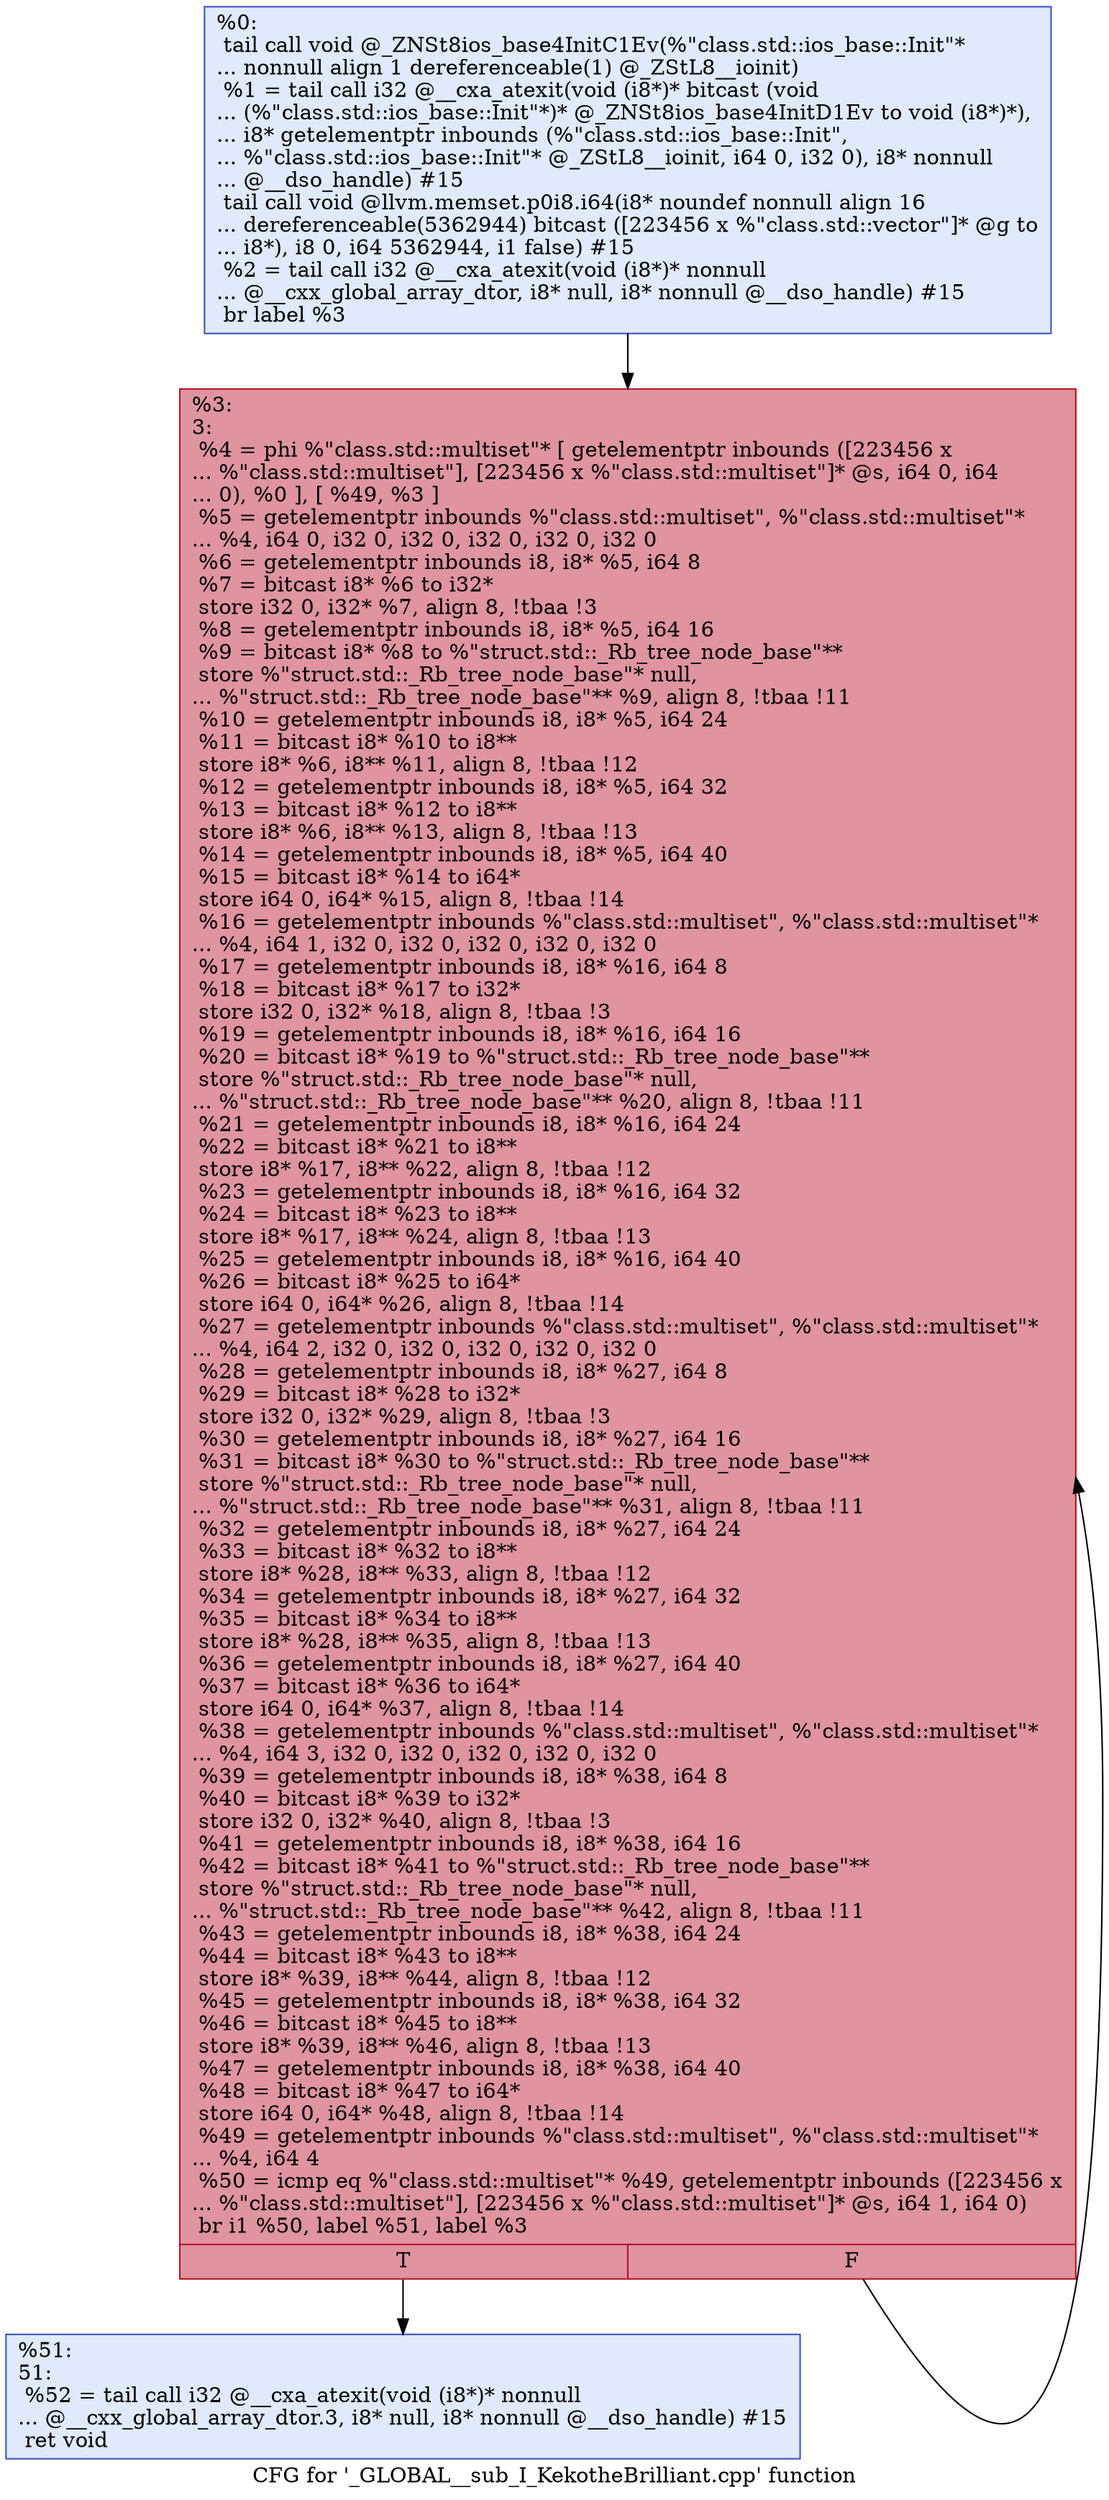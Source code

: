 digraph "CFG for '_GLOBAL__sub_I_KekotheBrilliant.cpp' function" {
	label="CFG for '_GLOBAL__sub_I_KekotheBrilliant.cpp' function";

	Node0x558fa3ed3e80 [shape=record,color="#3d50c3ff", style=filled, fillcolor="#b9d0f970",label="{%0:\l  tail call void @_ZNSt8ios_base4InitC1Ev(%\"class.std::ios_base::Init\"*\l... nonnull align 1 dereferenceable(1) @_ZStL8__ioinit)\l  %1 = tail call i32 @__cxa_atexit(void (i8*)* bitcast (void\l... (%\"class.std::ios_base::Init\"*)* @_ZNSt8ios_base4InitD1Ev to void (i8*)*),\l... i8* getelementptr inbounds (%\"class.std::ios_base::Init\",\l... %\"class.std::ios_base::Init\"* @_ZStL8__ioinit, i64 0, i32 0), i8* nonnull\l... @__dso_handle) #15\l  tail call void @llvm.memset.p0i8.i64(i8* noundef nonnull align 16\l... dereferenceable(5362944) bitcast ([223456 x %\"class.std::vector\"]* @g to\l... i8*), i8 0, i64 5362944, i1 false) #15\l  %2 = tail call i32 @__cxa_atexit(void (i8*)* nonnull\l... @__cxx_global_array_dtor, i8* null, i8* nonnull @__dso_handle) #15\l  br label %3\l}"];
	Node0x558fa3ed3e80 -> Node0x558fa3ed4d30;
	Node0x558fa3ed4d30 [shape=record,color="#b70d28ff", style=filled, fillcolor="#b70d2870",label="{%3:\l3:                                                \l  %4 = phi %\"class.std::multiset\"* [ getelementptr inbounds ([223456 x\l... %\"class.std::multiset\"], [223456 x %\"class.std::multiset\"]* @s, i64 0, i64\l... 0), %0 ], [ %49, %3 ]\l  %5 = getelementptr inbounds %\"class.std::multiset\", %\"class.std::multiset\"*\l... %4, i64 0, i32 0, i32 0, i32 0, i32 0, i32 0\l  %6 = getelementptr inbounds i8, i8* %5, i64 8\l  %7 = bitcast i8* %6 to i32*\l  store i32 0, i32* %7, align 8, !tbaa !3\l  %8 = getelementptr inbounds i8, i8* %5, i64 16\l  %9 = bitcast i8* %8 to %\"struct.std::_Rb_tree_node_base\"**\l  store %\"struct.std::_Rb_tree_node_base\"* null,\l... %\"struct.std::_Rb_tree_node_base\"** %9, align 8, !tbaa !11\l  %10 = getelementptr inbounds i8, i8* %5, i64 24\l  %11 = bitcast i8* %10 to i8**\l  store i8* %6, i8** %11, align 8, !tbaa !12\l  %12 = getelementptr inbounds i8, i8* %5, i64 32\l  %13 = bitcast i8* %12 to i8**\l  store i8* %6, i8** %13, align 8, !tbaa !13\l  %14 = getelementptr inbounds i8, i8* %5, i64 40\l  %15 = bitcast i8* %14 to i64*\l  store i64 0, i64* %15, align 8, !tbaa !14\l  %16 = getelementptr inbounds %\"class.std::multiset\", %\"class.std::multiset\"*\l... %4, i64 1, i32 0, i32 0, i32 0, i32 0, i32 0\l  %17 = getelementptr inbounds i8, i8* %16, i64 8\l  %18 = bitcast i8* %17 to i32*\l  store i32 0, i32* %18, align 8, !tbaa !3\l  %19 = getelementptr inbounds i8, i8* %16, i64 16\l  %20 = bitcast i8* %19 to %\"struct.std::_Rb_tree_node_base\"**\l  store %\"struct.std::_Rb_tree_node_base\"* null,\l... %\"struct.std::_Rb_tree_node_base\"** %20, align 8, !tbaa !11\l  %21 = getelementptr inbounds i8, i8* %16, i64 24\l  %22 = bitcast i8* %21 to i8**\l  store i8* %17, i8** %22, align 8, !tbaa !12\l  %23 = getelementptr inbounds i8, i8* %16, i64 32\l  %24 = bitcast i8* %23 to i8**\l  store i8* %17, i8** %24, align 8, !tbaa !13\l  %25 = getelementptr inbounds i8, i8* %16, i64 40\l  %26 = bitcast i8* %25 to i64*\l  store i64 0, i64* %26, align 8, !tbaa !14\l  %27 = getelementptr inbounds %\"class.std::multiset\", %\"class.std::multiset\"*\l... %4, i64 2, i32 0, i32 0, i32 0, i32 0, i32 0\l  %28 = getelementptr inbounds i8, i8* %27, i64 8\l  %29 = bitcast i8* %28 to i32*\l  store i32 0, i32* %29, align 8, !tbaa !3\l  %30 = getelementptr inbounds i8, i8* %27, i64 16\l  %31 = bitcast i8* %30 to %\"struct.std::_Rb_tree_node_base\"**\l  store %\"struct.std::_Rb_tree_node_base\"* null,\l... %\"struct.std::_Rb_tree_node_base\"** %31, align 8, !tbaa !11\l  %32 = getelementptr inbounds i8, i8* %27, i64 24\l  %33 = bitcast i8* %32 to i8**\l  store i8* %28, i8** %33, align 8, !tbaa !12\l  %34 = getelementptr inbounds i8, i8* %27, i64 32\l  %35 = bitcast i8* %34 to i8**\l  store i8* %28, i8** %35, align 8, !tbaa !13\l  %36 = getelementptr inbounds i8, i8* %27, i64 40\l  %37 = bitcast i8* %36 to i64*\l  store i64 0, i64* %37, align 8, !tbaa !14\l  %38 = getelementptr inbounds %\"class.std::multiset\", %\"class.std::multiset\"*\l... %4, i64 3, i32 0, i32 0, i32 0, i32 0, i32 0\l  %39 = getelementptr inbounds i8, i8* %38, i64 8\l  %40 = bitcast i8* %39 to i32*\l  store i32 0, i32* %40, align 8, !tbaa !3\l  %41 = getelementptr inbounds i8, i8* %38, i64 16\l  %42 = bitcast i8* %41 to %\"struct.std::_Rb_tree_node_base\"**\l  store %\"struct.std::_Rb_tree_node_base\"* null,\l... %\"struct.std::_Rb_tree_node_base\"** %42, align 8, !tbaa !11\l  %43 = getelementptr inbounds i8, i8* %38, i64 24\l  %44 = bitcast i8* %43 to i8**\l  store i8* %39, i8** %44, align 8, !tbaa !12\l  %45 = getelementptr inbounds i8, i8* %38, i64 32\l  %46 = bitcast i8* %45 to i8**\l  store i8* %39, i8** %46, align 8, !tbaa !13\l  %47 = getelementptr inbounds i8, i8* %38, i64 40\l  %48 = bitcast i8* %47 to i64*\l  store i64 0, i64* %48, align 8, !tbaa !14\l  %49 = getelementptr inbounds %\"class.std::multiset\", %\"class.std::multiset\"*\l... %4, i64 4\l  %50 = icmp eq %\"class.std::multiset\"* %49, getelementptr inbounds ([223456 x\l... %\"class.std::multiset\"], [223456 x %\"class.std::multiset\"]* @s, i64 1, i64 0)\l  br i1 %50, label %51, label %3\l|{<s0>T|<s1>F}}"];
	Node0x558fa3ed4d30:s0 -> Node0x558fa3ed4e80;
	Node0x558fa3ed4d30:s1 -> Node0x558fa3ed4d30;
	Node0x558fa3ed4e80 [shape=record,color="#3d50c3ff", style=filled, fillcolor="#b9d0f970",label="{%51:\l51:                                               \l  %52 = tail call i32 @__cxa_atexit(void (i8*)* nonnull\l... @__cxx_global_array_dtor.3, i8* null, i8* nonnull @__dso_handle) #15\l  ret void\l}"];
}
